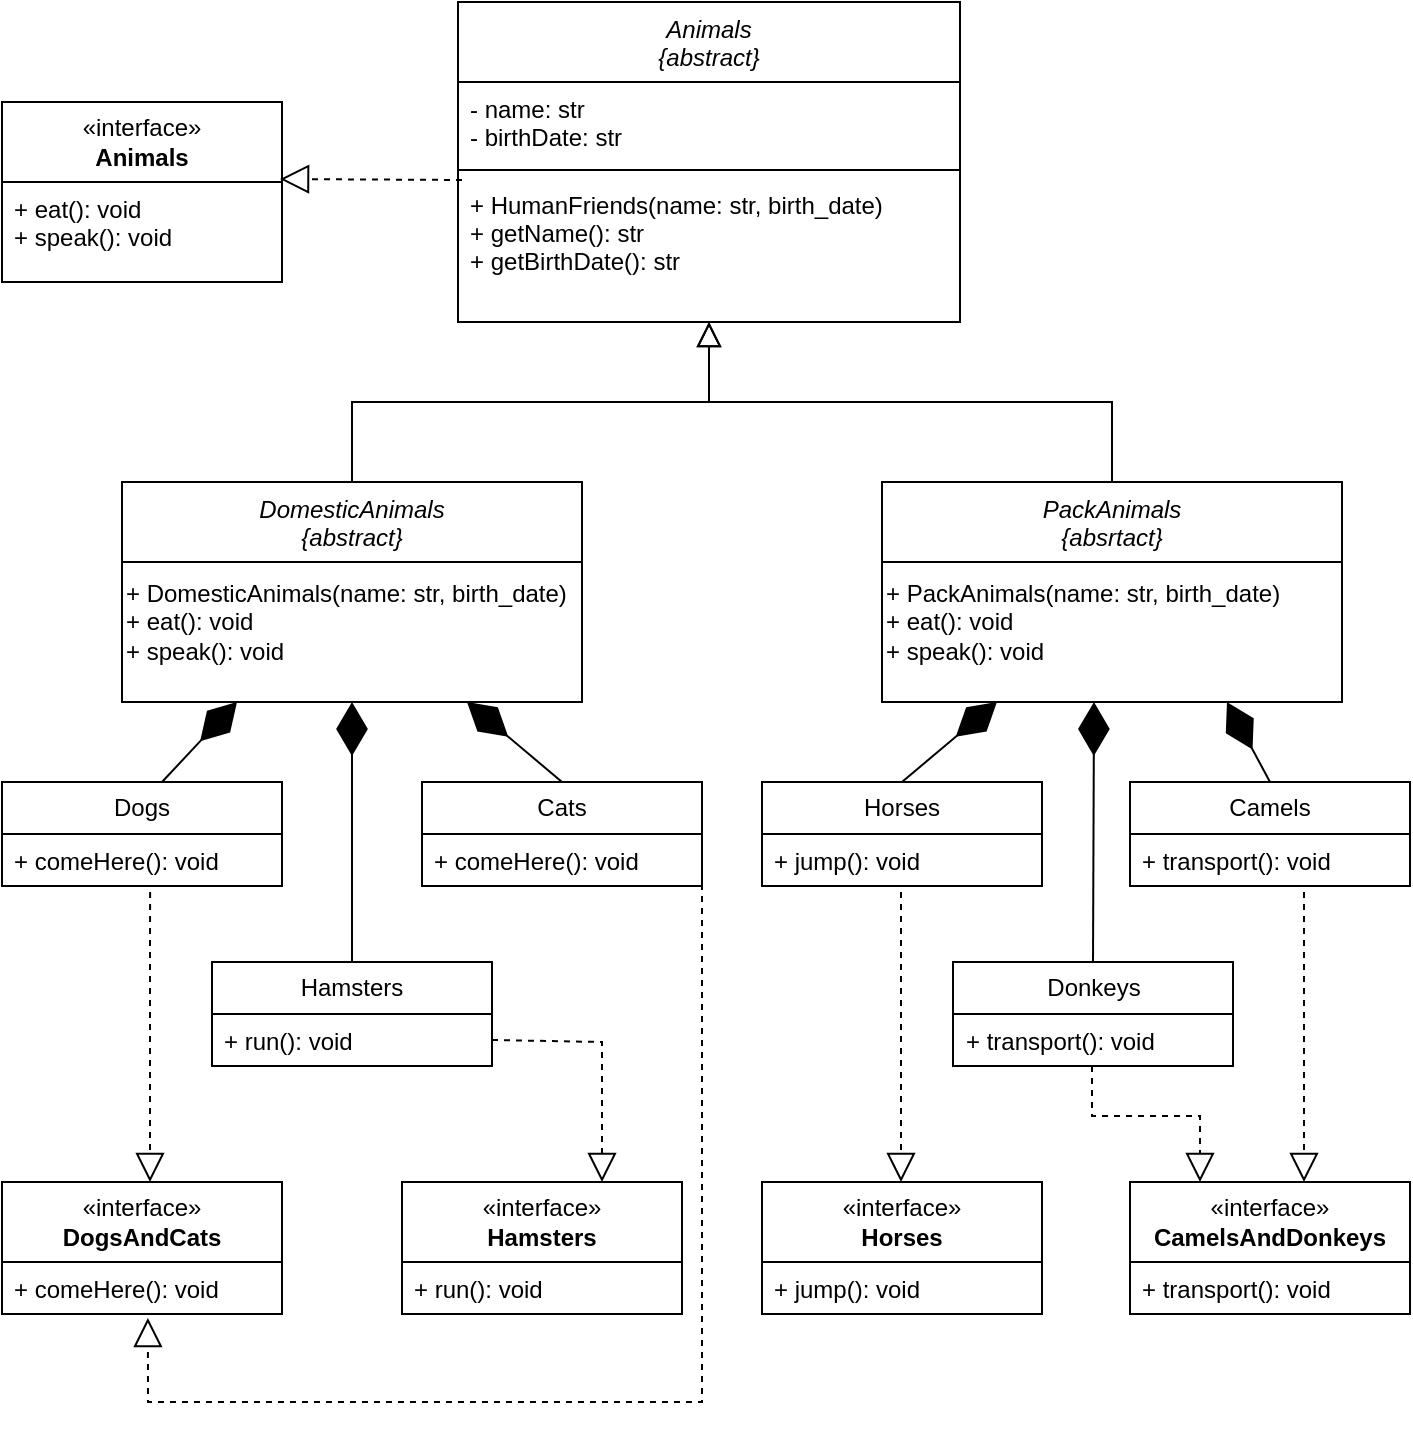 <mxfile version="21.0.6" type="device"><diagram id="C5RBs43oDa-KdzZeNtuy" name="Page-1"><mxGraphModel dx="899" dy="626" grid="1" gridSize="10" guides="1" tooltips="1" connect="1" arrows="1" fold="1" page="1" pageScale="1" pageWidth="827" pageHeight="1169" math="0" shadow="0"><root><mxCell id="WIyWlLk6GJQsqaUBKTNV-0"/><mxCell id="WIyWlLk6GJQsqaUBKTNV-1" parent="WIyWlLk6GJQsqaUBKTNV-0"/><mxCell id="zkfFHV4jXpPFQw0GAbJ--0" value="Animals&#10;{abstract}" style="swimlane;fontStyle=2;align=center;verticalAlign=top;childLayout=stackLayout;horizontal=1;startSize=40;horizontalStack=0;resizeParent=1;resizeLast=0;collapsible=1;marginBottom=0;rounded=0;shadow=0;strokeWidth=1;" parent="WIyWlLk6GJQsqaUBKTNV-1" vertex="1"><mxGeometry x="288" y="130" width="251" height="160" as="geometry"><mxRectangle x="230" y="140" width="160" height="26" as="alternateBounds"/></mxGeometry></mxCell><mxCell id="zkfFHV4jXpPFQw0GAbJ--1" value="- name: str&#10;- birthDate: str" style="text;align=left;verticalAlign=top;spacingLeft=4;spacingRight=4;overflow=hidden;rotatable=0;points=[[0,0.5],[1,0.5]];portConstraint=eastwest;" parent="zkfFHV4jXpPFQw0GAbJ--0" vertex="1"><mxGeometry y="40" width="251" height="40" as="geometry"/></mxCell><mxCell id="zkfFHV4jXpPFQw0GAbJ--4" value="" style="line;html=1;strokeWidth=1;align=left;verticalAlign=middle;spacingTop=-1;spacingLeft=3;spacingRight=3;rotatable=0;labelPosition=right;points=[];portConstraint=eastwest;" parent="zkfFHV4jXpPFQw0GAbJ--0" vertex="1"><mxGeometry y="80" width="251" height="8" as="geometry"/></mxCell><mxCell id="zkfFHV4jXpPFQw0GAbJ--5" value="+ HumanFriends(name: str, birth_date)&#10;+ getName(): str&#10;+ getBirthDate(): str" style="text;align=left;verticalAlign=top;spacingLeft=4;spacingRight=4;overflow=hidden;rotatable=0;points=[[0,0.5],[1,0.5]];portConstraint=eastwest;" parent="zkfFHV4jXpPFQw0GAbJ--0" vertex="1"><mxGeometry y="88" width="251" height="60" as="geometry"/></mxCell><mxCell id="zkfFHV4jXpPFQw0GAbJ--6" value="DomesticAnimals&#10;{abstract}" style="swimlane;fontStyle=2;align=center;verticalAlign=top;childLayout=stackLayout;horizontal=1;startSize=40;horizontalStack=0;resizeParent=1;resizeLast=0;collapsible=1;marginBottom=0;rounded=0;shadow=0;strokeWidth=1;" parent="WIyWlLk6GJQsqaUBKTNV-1" vertex="1"><mxGeometry x="120" y="370" width="230" height="110" as="geometry"><mxRectangle x="130" y="380" width="160" height="26" as="alternateBounds"/></mxGeometry></mxCell><mxCell id="tiwjhARQLb4xZgJjCv65-6" value="+ DomesticAnimals(name: str, birth_date)&lt;br&gt;+ eat(): void&lt;br&gt;+ speak(): void" style="text;html=1;align=left;verticalAlign=middle;resizable=0;points=[];autosize=1;strokeColor=none;fillColor=none;" vertex="1" parent="zkfFHV4jXpPFQw0GAbJ--6"><mxGeometry y="40" width="230" height="60" as="geometry"/></mxCell><mxCell id="zkfFHV4jXpPFQw0GAbJ--12" value="" style="endArrow=block;endSize=10;endFill=0;shadow=0;strokeWidth=1;rounded=0;edgeStyle=elbowEdgeStyle;elbow=vertical;" parent="WIyWlLk6GJQsqaUBKTNV-1" source="zkfFHV4jXpPFQw0GAbJ--6" target="zkfFHV4jXpPFQw0GAbJ--0" edge="1"><mxGeometry width="160" relative="1" as="geometry"><mxPoint x="289" y="213" as="sourcePoint"/><mxPoint x="289" y="213" as="targetPoint"/></mxGeometry></mxCell><mxCell id="zkfFHV4jXpPFQw0GAbJ--13" value="PackAnimals&#10;{absrtact}" style="swimlane;fontStyle=2;align=center;verticalAlign=top;childLayout=stackLayout;horizontal=1;startSize=40;horizontalStack=0;resizeParent=1;resizeLast=0;collapsible=1;marginBottom=0;rounded=0;shadow=0;strokeWidth=1;" parent="WIyWlLk6GJQsqaUBKTNV-1" vertex="1"><mxGeometry x="500" y="370" width="230" height="110" as="geometry"><mxRectangle x="340" y="380" width="170" height="26" as="alternateBounds"/></mxGeometry></mxCell><mxCell id="tiwjhARQLb4xZgJjCv65-64" value="+ PackAnimals(name: str, birth_date)&lt;br&gt;+ eat(): void&lt;br&gt;+ speak(): void" style="text;html=1;align=left;verticalAlign=middle;resizable=0;points=[];autosize=1;strokeColor=none;fillColor=none;" vertex="1" parent="zkfFHV4jXpPFQw0GAbJ--13"><mxGeometry y="40" width="230" height="60" as="geometry"/></mxCell><mxCell id="zkfFHV4jXpPFQw0GAbJ--16" value="" style="endArrow=block;endSize=10;endFill=0;shadow=0;strokeWidth=1;rounded=0;edgeStyle=elbowEdgeStyle;elbow=vertical;" parent="WIyWlLk6GJQsqaUBKTNV-1" source="zkfFHV4jXpPFQw0GAbJ--13" target="zkfFHV4jXpPFQw0GAbJ--0" edge="1"><mxGeometry width="160" relative="1" as="geometry"><mxPoint x="299" y="383" as="sourcePoint"/><mxPoint x="399" y="281" as="targetPoint"/></mxGeometry></mxCell><mxCell id="tiwjhARQLb4xZgJjCv65-14" value="«interface»&lt;br&gt;&lt;b&gt;Animals&lt;/b&gt;" style="swimlane;fontStyle=0;childLayout=stackLayout;horizontal=1;startSize=40;fillColor=none;horizontalStack=0;resizeParent=1;resizeParentMax=0;resizeLast=0;collapsible=1;marginBottom=0;whiteSpace=wrap;html=1;" vertex="1" parent="WIyWlLk6GJQsqaUBKTNV-1"><mxGeometry x="60" y="180" width="140" height="90" as="geometry"/></mxCell><mxCell id="tiwjhARQLb4xZgJjCv65-17" value="+ eat(): void&lt;br style=&quot;&quot;&gt;&lt;span style=&quot;&quot;&gt;+ speak(): void&lt;/span&gt;" style="text;strokeColor=none;fillColor=none;align=left;verticalAlign=top;spacingLeft=4;spacingRight=4;overflow=hidden;rotatable=0;points=[[0,0.5],[1,0.5]];portConstraint=eastwest;whiteSpace=wrap;html=1;" vertex="1" parent="tiwjhARQLb4xZgJjCv65-14"><mxGeometry y="40" width="140" height="50" as="geometry"/></mxCell><mxCell id="tiwjhARQLb4xZgJjCv65-20" value="" style="endArrow=block;dashed=1;endFill=0;endSize=12;html=1;rounded=0;entryX=0.993;entryY=0.428;entryDx=0;entryDy=0;entryPerimeter=0;" edge="1" parent="WIyWlLk6GJQsqaUBKTNV-1" target="tiwjhARQLb4xZgJjCv65-14"><mxGeometry width="160" relative="1" as="geometry"><mxPoint x="290" y="219" as="sourcePoint"/><mxPoint x="80" y="370" as="targetPoint"/></mxGeometry></mxCell><mxCell id="tiwjhARQLb4xZgJjCv65-21" value="Dogs" style="swimlane;fontStyle=0;childLayout=stackLayout;horizontal=1;startSize=26;fillColor=none;horizontalStack=0;resizeParent=1;resizeParentMax=0;resizeLast=0;collapsible=1;marginBottom=0;whiteSpace=wrap;html=1;" vertex="1" parent="WIyWlLk6GJQsqaUBKTNV-1"><mxGeometry x="60" y="520" width="140" height="52" as="geometry"/></mxCell><mxCell id="tiwjhARQLb4xZgJjCv65-39" value="" style="endArrow=diamondThin;endFill=1;endSize=24;html=1;rounded=0;entryX=0.25;entryY=1;entryDx=0;entryDy=0;" edge="1" parent="tiwjhARQLb4xZgJjCv65-21" target="zkfFHV4jXpPFQw0GAbJ--6"><mxGeometry width="160" relative="1" as="geometry"><mxPoint x="80" as="sourcePoint"/><mxPoint x="240" as="targetPoint"/></mxGeometry></mxCell><mxCell id="tiwjhARQLb4xZgJjCv65-45" value="+ comeHere(): void" style="text;strokeColor=none;fillColor=none;align=left;verticalAlign=top;spacingLeft=4;spacingRight=4;overflow=hidden;rotatable=0;points=[[0,0.5],[1,0.5]];portConstraint=eastwest;whiteSpace=wrap;html=1;" vertex="1" parent="tiwjhARQLb4xZgJjCv65-21"><mxGeometry y="26" width="140" height="26" as="geometry"/></mxCell><mxCell id="tiwjhARQLb4xZgJjCv65-25" value="Hamsters" style="swimlane;fontStyle=0;childLayout=stackLayout;horizontal=1;startSize=26;fillColor=none;horizontalStack=0;resizeParent=1;resizeParentMax=0;resizeLast=0;collapsible=1;marginBottom=0;whiteSpace=wrap;html=1;" vertex="1" parent="WIyWlLk6GJQsqaUBKTNV-1"><mxGeometry x="165" y="610" width="140" height="52" as="geometry"/></mxCell><mxCell id="tiwjhARQLb4xZgJjCv65-26" value="+ run(): void" style="text;strokeColor=none;fillColor=none;align=left;verticalAlign=top;spacingLeft=4;spacingRight=4;overflow=hidden;rotatable=0;points=[[0,0.5],[1,0.5]];portConstraint=eastwest;whiteSpace=wrap;html=1;" vertex="1" parent="tiwjhARQLb4xZgJjCv65-25"><mxGeometry y="26" width="140" height="26" as="geometry"/></mxCell><mxCell id="tiwjhARQLb4xZgJjCv65-29" value="Cats" style="swimlane;fontStyle=0;childLayout=stackLayout;horizontal=1;startSize=26;fillColor=none;horizontalStack=0;resizeParent=1;resizeParentMax=0;resizeLast=0;collapsible=1;marginBottom=0;whiteSpace=wrap;html=1;" vertex="1" parent="WIyWlLk6GJQsqaUBKTNV-1"><mxGeometry x="270" y="520" width="140" height="52" as="geometry"/></mxCell><mxCell id="tiwjhARQLb4xZgJjCv65-30" value="+ comeHere(): void" style="text;strokeColor=none;fillColor=none;align=left;verticalAlign=top;spacingLeft=4;spacingRight=4;overflow=hidden;rotatable=0;points=[[0,0.5],[1,0.5]];portConstraint=eastwest;whiteSpace=wrap;html=1;" vertex="1" parent="tiwjhARQLb4xZgJjCv65-29"><mxGeometry y="26" width="140" height="26" as="geometry"/></mxCell><mxCell id="tiwjhARQLb4xZgJjCv65-33" value="Horses" style="swimlane;fontStyle=0;childLayout=stackLayout;horizontal=1;startSize=26;fillColor=none;horizontalStack=0;resizeParent=1;resizeParentMax=0;resizeLast=0;collapsible=1;marginBottom=0;whiteSpace=wrap;html=1;" vertex="1" parent="WIyWlLk6GJQsqaUBKTNV-1"><mxGeometry x="440" y="520" width="140" height="52" as="geometry"/></mxCell><mxCell id="tiwjhARQLb4xZgJjCv65-34" value="+ jump(): void" style="text;strokeColor=none;fillColor=none;align=left;verticalAlign=top;spacingLeft=4;spacingRight=4;overflow=hidden;rotatable=0;points=[[0,0.5],[1,0.5]];portConstraint=eastwest;whiteSpace=wrap;html=1;" vertex="1" parent="tiwjhARQLb4xZgJjCv65-33"><mxGeometry y="26" width="140" height="26" as="geometry"/></mxCell><mxCell id="tiwjhARQLb4xZgJjCv65-35" value="Donkeys" style="swimlane;fontStyle=0;childLayout=stackLayout;horizontal=1;startSize=26;fillColor=none;horizontalStack=0;resizeParent=1;resizeParentMax=0;resizeLast=0;collapsible=1;marginBottom=0;whiteSpace=wrap;html=1;" vertex="1" parent="WIyWlLk6GJQsqaUBKTNV-1"><mxGeometry x="535.5" y="610" width="140" height="52" as="geometry"/></mxCell><mxCell id="tiwjhARQLb4xZgJjCv65-36" value="+ transport(): void" style="text;strokeColor=none;fillColor=none;align=left;verticalAlign=top;spacingLeft=4;spacingRight=4;overflow=hidden;rotatable=0;points=[[0,0.5],[1,0.5]];portConstraint=eastwest;whiteSpace=wrap;html=1;" vertex="1" parent="tiwjhARQLb4xZgJjCv65-35"><mxGeometry y="26" width="140" height="26" as="geometry"/></mxCell><mxCell id="tiwjhARQLb4xZgJjCv65-37" value="Camels" style="swimlane;fontStyle=0;childLayout=stackLayout;horizontal=1;startSize=26;fillColor=none;horizontalStack=0;resizeParent=1;resizeParentMax=0;resizeLast=0;collapsible=1;marginBottom=0;whiteSpace=wrap;html=1;" vertex="1" parent="WIyWlLk6GJQsqaUBKTNV-1"><mxGeometry x="624" y="520" width="140" height="52" as="geometry"/></mxCell><mxCell id="tiwjhARQLb4xZgJjCv65-38" value="+ transport(): void" style="text;strokeColor=none;fillColor=none;align=left;verticalAlign=top;spacingLeft=4;spacingRight=4;overflow=hidden;rotatable=0;points=[[0,0.5],[1,0.5]];portConstraint=eastwest;whiteSpace=wrap;html=1;" vertex="1" parent="tiwjhARQLb4xZgJjCv65-37"><mxGeometry y="26" width="140" height="26" as="geometry"/></mxCell><mxCell id="tiwjhARQLb4xZgJjCv65-40" value="" style="endArrow=diamondThin;endFill=1;endSize=24;html=1;rounded=0;entryX=0.5;entryY=1;entryDx=0;entryDy=0;exitX=0.5;exitY=0;exitDx=0;exitDy=0;" edge="1" parent="WIyWlLk6GJQsqaUBKTNV-1" source="tiwjhARQLb4xZgJjCv65-25" target="zkfFHV4jXpPFQw0GAbJ--6"><mxGeometry width="160" relative="1" as="geometry"><mxPoint x="170" y="530" as="sourcePoint"/><mxPoint x="218" y="490" as="targetPoint"/></mxGeometry></mxCell><mxCell id="tiwjhARQLb4xZgJjCv65-41" value="" style="endArrow=diamondThin;endFill=1;endSize=24;html=1;rounded=0;entryX=0.75;entryY=1;entryDx=0;entryDy=0;exitX=0.5;exitY=0;exitDx=0;exitDy=0;" edge="1" parent="WIyWlLk6GJQsqaUBKTNV-1" source="tiwjhARQLb4xZgJjCv65-29" target="zkfFHV4jXpPFQw0GAbJ--6"><mxGeometry width="160" relative="1" as="geometry"><mxPoint x="150" y="530" as="sourcePoint"/><mxPoint x="188" y="490" as="targetPoint"/></mxGeometry></mxCell><mxCell id="tiwjhARQLb4xZgJjCv65-42" value="" style="endArrow=diamondThin;endFill=1;endSize=24;html=1;rounded=0;exitX=0.5;exitY=0;exitDx=0;exitDy=0;" edge="1" parent="WIyWlLk6GJQsqaUBKTNV-1" source="tiwjhARQLb4xZgJjCv65-35"><mxGeometry width="160" relative="1" as="geometry"><mxPoint x="599.5" y="611" as="sourcePoint"/><mxPoint x="606" y="480" as="targetPoint"/></mxGeometry></mxCell><mxCell id="tiwjhARQLb4xZgJjCv65-43" value="" style="endArrow=diamondThin;endFill=1;endSize=24;html=1;rounded=0;entryX=0.25;entryY=1;entryDx=0;entryDy=0;exitX=0.5;exitY=0;exitDx=0;exitDy=0;" edge="1" parent="WIyWlLk6GJQsqaUBKTNV-1" source="tiwjhARQLb4xZgJjCv65-33" target="zkfFHV4jXpPFQw0GAbJ--13"><mxGeometry width="160" relative="1" as="geometry"><mxPoint x="150" y="530" as="sourcePoint"/><mxPoint x="188" y="490" as="targetPoint"/></mxGeometry></mxCell><mxCell id="tiwjhARQLb4xZgJjCv65-44" value="" style="endArrow=diamondThin;endFill=1;endSize=24;html=1;rounded=0;entryX=0.75;entryY=1;entryDx=0;entryDy=0;exitX=0.5;exitY=0;exitDx=0;exitDy=0;" edge="1" parent="WIyWlLk6GJQsqaUBKTNV-1" source="tiwjhARQLb4xZgJjCv65-37" target="zkfFHV4jXpPFQw0GAbJ--13"><mxGeometry width="160" relative="1" as="geometry"><mxPoint x="764" y="490" as="sourcePoint"/><mxPoint x="717" y="450" as="targetPoint"/></mxGeometry></mxCell><mxCell id="tiwjhARQLb4xZgJjCv65-46" value="«interface»&lt;br&gt;&lt;b&gt;DogsAndCats&lt;/b&gt;" style="swimlane;fontStyle=0;childLayout=stackLayout;horizontal=1;startSize=40;fillColor=none;horizontalStack=0;resizeParent=1;resizeParentMax=0;resizeLast=0;collapsible=1;marginBottom=0;whiteSpace=wrap;html=1;" vertex="1" parent="WIyWlLk6GJQsqaUBKTNV-1"><mxGeometry x="60" y="720" width="140" height="66" as="geometry"/></mxCell><mxCell id="tiwjhARQLb4xZgJjCv65-48" value="+ comeHere(): void" style="text;strokeColor=none;fillColor=none;align=left;verticalAlign=top;spacingLeft=4;spacingRight=4;overflow=hidden;rotatable=0;points=[[0,0.5],[1,0.5]];portConstraint=eastwest;whiteSpace=wrap;html=1;" vertex="1" parent="tiwjhARQLb4xZgJjCv65-46"><mxGeometry y="40" width="140" height="26" as="geometry"/></mxCell><mxCell id="tiwjhARQLb4xZgJjCv65-49" value="«interface»&lt;br&gt;&lt;b&gt;Hamsters&lt;/b&gt;" style="swimlane;fontStyle=0;childLayout=stackLayout;horizontal=1;startSize=40;fillColor=none;horizontalStack=0;resizeParent=1;resizeParentMax=0;resizeLast=0;collapsible=1;marginBottom=0;whiteSpace=wrap;html=1;" vertex="1" parent="WIyWlLk6GJQsqaUBKTNV-1"><mxGeometry x="260" y="720" width="140" height="66" as="geometry"/></mxCell><mxCell id="tiwjhARQLb4xZgJjCv65-51" value="+ run(): void" style="text;strokeColor=none;fillColor=none;align=left;verticalAlign=top;spacingLeft=4;spacingRight=4;overflow=hidden;rotatable=0;points=[[0,0.5],[1,0.5]];portConstraint=eastwest;whiteSpace=wrap;html=1;" vertex="1" parent="tiwjhARQLb4xZgJjCv65-49"><mxGeometry y="40" width="140" height="26" as="geometry"/></mxCell><mxCell id="tiwjhARQLb4xZgJjCv65-52" value="" style="endArrow=block;dashed=1;endFill=0;endSize=12;html=1;rounded=0;exitX=0.529;exitY=1.115;exitDx=0;exitDy=0;exitPerimeter=0;" edge="1" parent="WIyWlLk6GJQsqaUBKTNV-1" source="tiwjhARQLb4xZgJjCv65-45"><mxGeometry width="160" relative="1" as="geometry"><mxPoint x="151" y="630" as="sourcePoint"/><mxPoint x="134" y="720" as="targetPoint"/><Array as="points"><mxPoint x="134" y="600"/></Array></mxGeometry></mxCell><mxCell id="tiwjhARQLb4xZgJjCv65-54" value="" style="endArrow=block;dashed=1;endFill=0;endSize=12;html=1;rounded=0;exitX=1;exitY=0.5;exitDx=0;exitDy=0;entryX=0.521;entryY=1.077;entryDx=0;entryDy=0;entryPerimeter=0;" edge="1" parent="WIyWlLk6GJQsqaUBKTNV-1" source="tiwjhARQLb4xZgJjCv65-30" target="tiwjhARQLb4xZgJjCv65-48"><mxGeometry width="160" relative="1" as="geometry"><mxPoint x="350" y="580" as="sourcePoint"/><mxPoint x="350" y="717" as="targetPoint"/><Array as="points"><mxPoint x="410" y="650"/><mxPoint x="410" y="830"/><mxPoint x="133" y="830"/></Array></mxGeometry></mxCell><mxCell id="tiwjhARQLb4xZgJjCv65-55" value="" style="endArrow=block;dashed=1;endFill=0;endSize=12;html=1;rounded=0;exitX=1;exitY=0.5;exitDx=0;exitDy=0;" edge="1" parent="WIyWlLk6GJQsqaUBKTNV-1" source="tiwjhARQLb4xZgJjCv65-26"><mxGeometry width="160" relative="1" as="geometry"><mxPoint x="360" y="630" as="sourcePoint"/><mxPoint x="360" y="720" as="targetPoint"/><Array as="points"><mxPoint x="360" y="650"/></Array></mxGeometry></mxCell><mxCell id="tiwjhARQLb4xZgJjCv65-56" value="«interface»&lt;br&gt;&lt;b&gt;CamelsAndDonkeys&lt;/b&gt;" style="swimlane;fontStyle=0;childLayout=stackLayout;horizontal=1;startSize=40;fillColor=none;horizontalStack=0;resizeParent=1;resizeParentMax=0;resizeLast=0;collapsible=1;marginBottom=0;whiteSpace=wrap;html=1;" vertex="1" parent="WIyWlLk6GJQsqaUBKTNV-1"><mxGeometry x="624" y="720" width="140" height="66" as="geometry"/></mxCell><mxCell id="tiwjhARQLb4xZgJjCv65-65" value="+ transport(): void" style="text;strokeColor=none;fillColor=none;align=left;verticalAlign=top;spacingLeft=4;spacingRight=4;overflow=hidden;rotatable=0;points=[[0,0.5],[1,0.5]];portConstraint=eastwest;whiteSpace=wrap;html=1;" vertex="1" parent="tiwjhARQLb4xZgJjCv65-56"><mxGeometry y="40" width="140" height="26" as="geometry"/></mxCell><mxCell id="tiwjhARQLb4xZgJjCv65-58" value="«interface»&lt;br&gt;&lt;b&gt;Horses&lt;/b&gt;" style="swimlane;fontStyle=0;childLayout=stackLayout;horizontal=1;startSize=40;fillColor=none;horizontalStack=0;resizeParent=1;resizeParentMax=0;resizeLast=0;collapsible=1;marginBottom=0;whiteSpace=wrap;html=1;" vertex="1" parent="WIyWlLk6GJQsqaUBKTNV-1"><mxGeometry x="440" y="720" width="140" height="66" as="geometry"/></mxCell><mxCell id="tiwjhARQLb4xZgJjCv65-66" value="+ jump(): void" style="text;strokeColor=none;fillColor=none;align=left;verticalAlign=top;spacingLeft=4;spacingRight=4;overflow=hidden;rotatable=0;points=[[0,0.5],[1,0.5]];portConstraint=eastwest;whiteSpace=wrap;html=1;" vertex="1" parent="tiwjhARQLb4xZgJjCv65-58"><mxGeometry y="40" width="140" height="26" as="geometry"/></mxCell><mxCell id="tiwjhARQLb4xZgJjCv65-60" value="" style="endArrow=block;dashed=1;endFill=0;endSize=12;html=1;rounded=0;exitX=0.529;exitY=1.115;exitDx=0;exitDy=0;exitPerimeter=0;" edge="1" parent="WIyWlLk6GJQsqaUBKTNV-1"><mxGeometry width="160" relative="1" as="geometry"><mxPoint x="711" y="575" as="sourcePoint"/><mxPoint x="711" y="720" as="targetPoint"/><Array as="points"><mxPoint x="711" y="600"/></Array></mxGeometry></mxCell><mxCell id="tiwjhARQLb4xZgJjCv65-61" value="" style="endArrow=block;dashed=1;endFill=0;endSize=12;html=1;rounded=0;exitX=0.529;exitY=1.115;exitDx=0;exitDy=0;exitPerimeter=0;" edge="1" parent="WIyWlLk6GJQsqaUBKTNV-1"><mxGeometry width="160" relative="1" as="geometry"><mxPoint x="509.5" y="575" as="sourcePoint"/><mxPoint x="509.5" y="720" as="targetPoint"/><Array as="points"><mxPoint x="509.5" y="600"/></Array></mxGeometry></mxCell><mxCell id="tiwjhARQLb4xZgJjCv65-62" value="" style="endArrow=block;dashed=1;endFill=0;endSize=12;html=1;rounded=0;exitX=0.529;exitY=1.115;exitDx=0;exitDy=0;exitPerimeter=0;entryX=0.25;entryY=0;entryDx=0;entryDy=0;" edge="1" parent="WIyWlLk6GJQsqaUBKTNV-1" target="tiwjhARQLb4xZgJjCv65-56"><mxGeometry width="160" relative="1" as="geometry"><mxPoint x="605" y="662" as="sourcePoint"/><mxPoint x="605" y="807" as="targetPoint"/><Array as="points"><mxPoint x="605" y="687"/><mxPoint x="659" y="687"/></Array></mxGeometry></mxCell></root></mxGraphModel></diagram></mxfile>